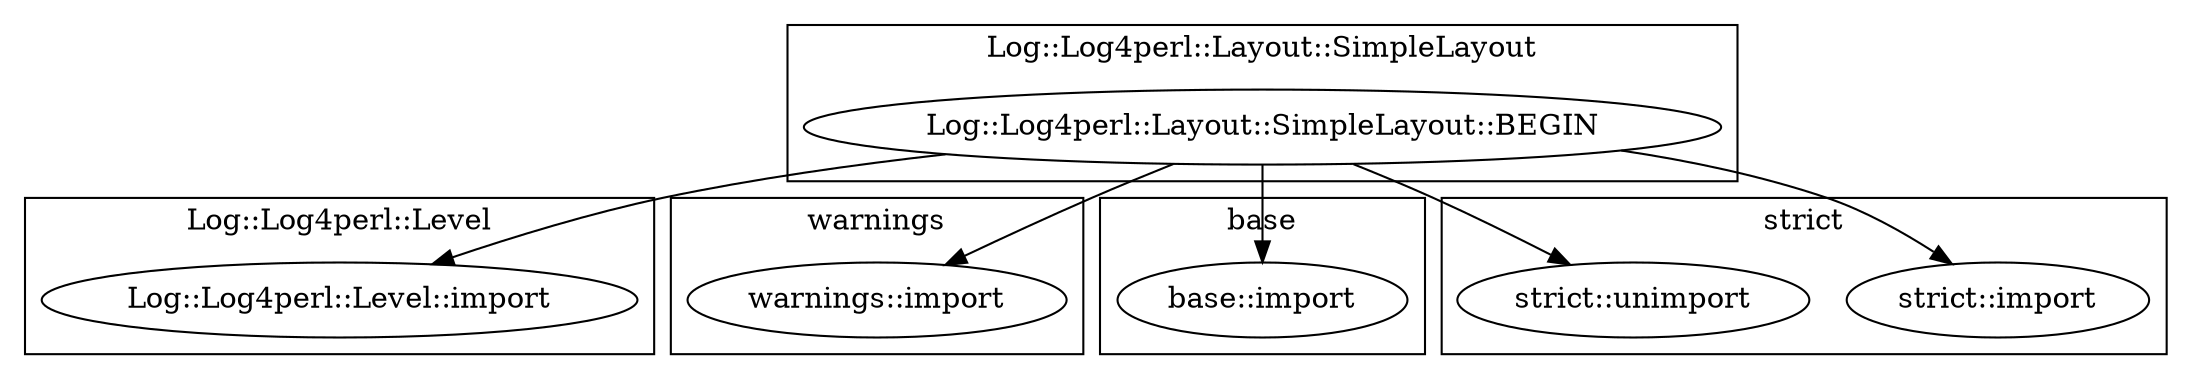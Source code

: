 digraph {
graph [overlap=false]
subgraph cluster_Log_Log4perl_Level {
	label="Log::Log4perl::Level";
	"Log::Log4perl::Level::import";
}
subgraph cluster_warnings {
	label="warnings";
	"warnings::import";
}
subgraph cluster_base {
	label="base";
	"base::import";
}
subgraph cluster_Log_Log4perl_Layout_SimpleLayout {
	label="Log::Log4perl::Layout::SimpleLayout";
	"Log::Log4perl::Layout::SimpleLayout::BEGIN";
}
subgraph cluster_strict {
	label="strict";
	"strict::import";
	"strict::unimport";
}
"Log::Log4perl::Layout::SimpleLayout::BEGIN" -> "Log::Log4perl::Level::import";
"Log::Log4perl::Layout::SimpleLayout::BEGIN" -> "strict::unimport";
"Log::Log4perl::Layout::SimpleLayout::BEGIN" -> "base::import";
"Log::Log4perl::Layout::SimpleLayout::BEGIN" -> "warnings::import";
"Log::Log4perl::Layout::SimpleLayout::BEGIN" -> "strict::import";
}
